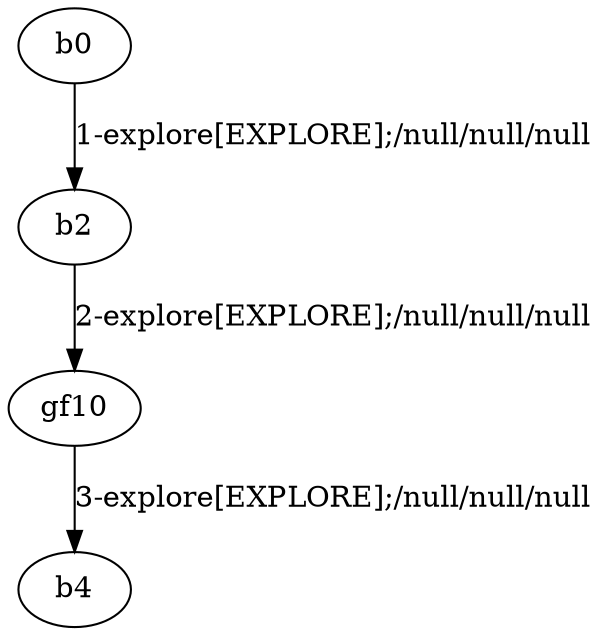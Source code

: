 # Total number of goals covered by this test: 1
# gf10 --> b4

digraph g {
"b0" -> "b2" [label = "1-explore[EXPLORE];/null/null/null"];
"b2" -> "gf10" [label = "2-explore[EXPLORE];/null/null/null"];
"gf10" -> "b4" [label = "3-explore[EXPLORE];/null/null/null"];
}